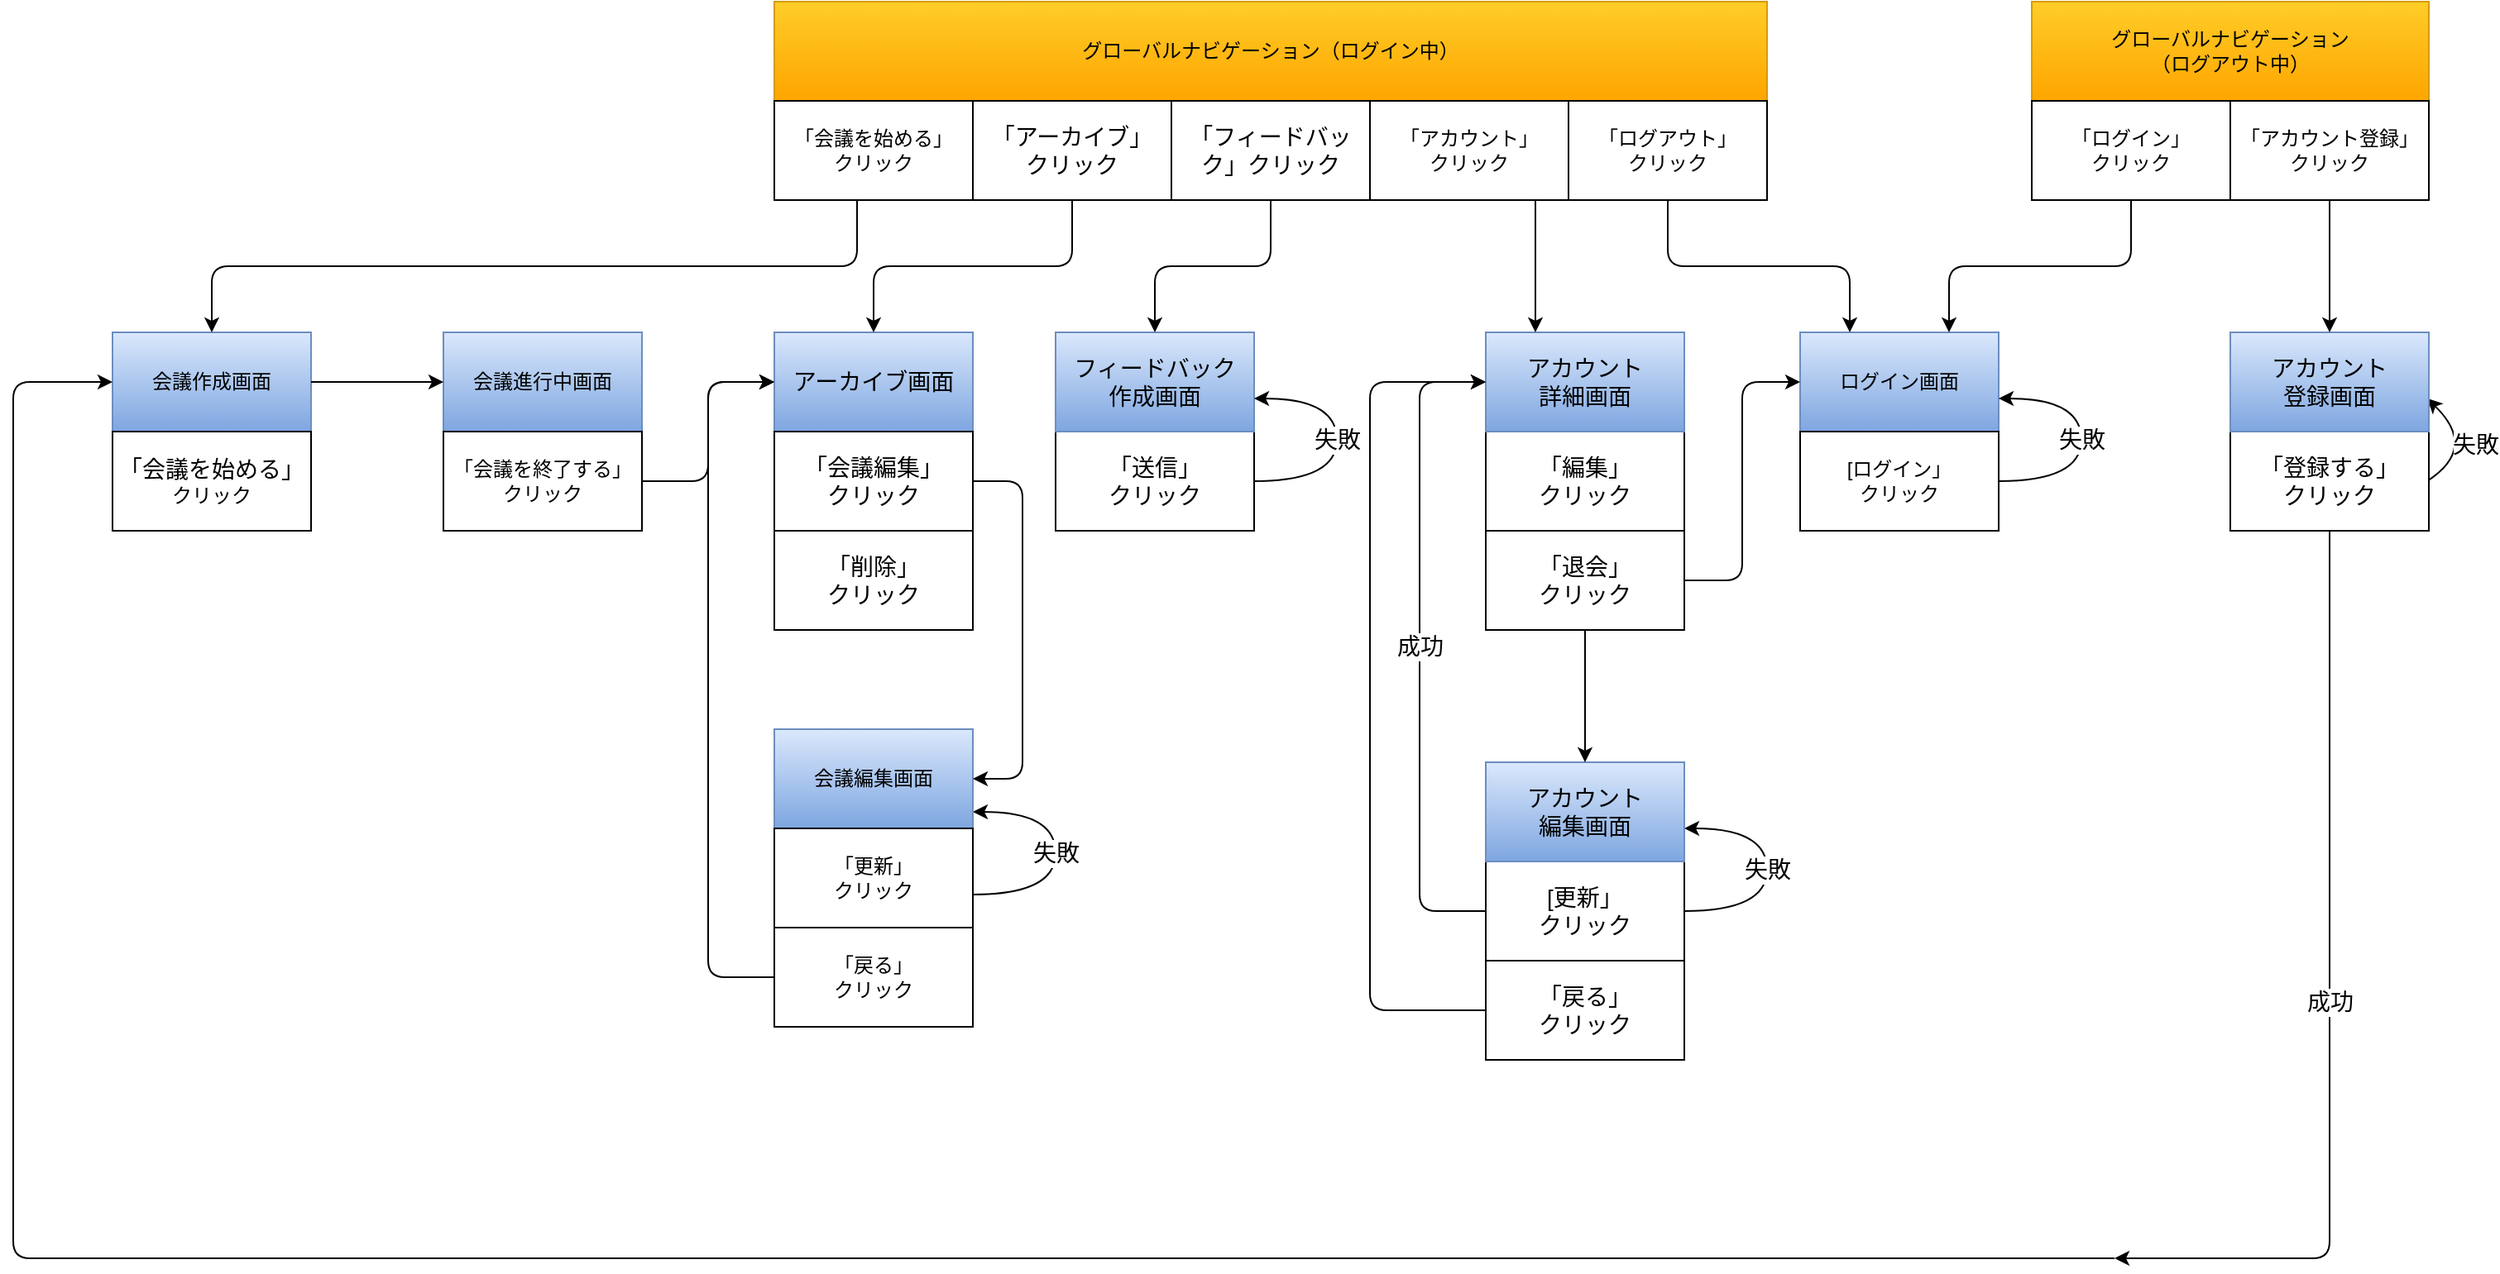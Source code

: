 <mxfile>
    <diagram id="MjmMw98HuR0RER6gY7It" name="ページ1">
        <mxGraphModel dx="2115" dy="860" grid="1" gridSize="10" guides="1" tooltips="1" connect="1" arrows="1" fold="1" page="1" pageScale="1" pageWidth="1169" pageHeight="827" background="none" math="0" shadow="0">
            <root>
                <mxCell id="0"/>
                <mxCell id="1" parent="0"/>
                <mxCell id="2" value="グローバルナビゲーション（ログイン中）" style="rounded=0;whiteSpace=wrap;html=1;fillColor=#ffcd28;strokeColor=#d79b00;gradientColor=#ffa500;" parent="1" vertex="1">
                    <mxGeometry x="120" y="40" width="600" height="60" as="geometry"/>
                </mxCell>
                <mxCell id="3" value="「会議を始める」&lt;br&gt;クリック" style="rounded=0;whiteSpace=wrap;html=1;" parent="1" vertex="1">
                    <mxGeometry x="120" y="100" width="120" height="60" as="geometry"/>
                </mxCell>
                <mxCell id="5" value="「アカウント」&lt;br&gt;クリック" style="rounded=0;whiteSpace=wrap;html=1;" parent="1" vertex="1">
                    <mxGeometry x="480" y="100" width="120" height="60" as="geometry"/>
                </mxCell>
                <mxCell id="6" value="「ログアウト」&lt;br&gt;クリック" style="rounded=0;whiteSpace=wrap;html=1;" parent="1" vertex="1">
                    <mxGeometry x="600" y="100" width="120" height="60" as="geometry"/>
                </mxCell>
                <mxCell id="7" value="グローバルナビゲーション&lt;br&gt;（ログアウト中）" style="rounded=0;whiteSpace=wrap;html=1;fillColor=#ffcd28;gradientColor=#ffa500;strokeColor=#d79b00;" parent="1" vertex="1">
                    <mxGeometry x="880" y="40" width="240" height="60" as="geometry"/>
                </mxCell>
                <mxCell id="8" value="「アカウント登録」&lt;br&gt;クリック" style="rounded=0;whiteSpace=wrap;html=1;" parent="1" vertex="1">
                    <mxGeometry x="1000" y="100" width="120" height="60" as="geometry"/>
                </mxCell>
                <mxCell id="9" value="「ログイン」&lt;br&gt;クリック" style="rounded=0;whiteSpace=wrap;html=1;" parent="1" vertex="1">
                    <mxGeometry x="880" y="100" width="120" height="60" as="geometry"/>
                </mxCell>
                <mxCell id="11" value="会議作成画面" style="rounded=0;whiteSpace=wrap;html=1;fillColor=#dae8fc;gradientColor=#7ea6e0;strokeColor=#6c8ebf;" parent="1" vertex="1">
                    <mxGeometry x="-280" y="240" width="120" height="60" as="geometry"/>
                </mxCell>
                <mxCell id="12" value="&lt;span style=&quot;font-size: 14px&quot;&gt;「会議を始める」&lt;br&gt;&lt;/span&gt;クリック" style="rounded=0;whiteSpace=wrap;html=1;" parent="1" vertex="1">
                    <mxGeometry x="-280" y="300" width="120" height="60" as="geometry"/>
                </mxCell>
                <mxCell id="15" value="ログイン画面" style="rounded=0;whiteSpace=wrap;html=1;fillColor=#dae8fc;gradientColor=#7ea6e0;strokeColor=#6c8ebf;" parent="1" vertex="1">
                    <mxGeometry x="740" y="240" width="120" height="60" as="geometry"/>
                </mxCell>
                <mxCell id="16" value="[ログイン」&lt;br&gt;クリック" style="rounded=0;whiteSpace=wrap;html=1;" parent="1" vertex="1">
                    <mxGeometry x="740" y="300" width="120" height="60" as="geometry"/>
                </mxCell>
                <mxCell id="18" value="" style="edgeStyle=elbowEdgeStyle;elbow=vertical;endArrow=classic;html=1;entryX=0.75;entryY=0;entryDx=0;entryDy=0;exitX=0.5;exitY=1;exitDx=0;exitDy=0;" parent="1" source="9" target="15" edge="1">
                    <mxGeometry width="50" height="50" relative="1" as="geometry">
                        <mxPoint x="780" y="390" as="sourcePoint"/>
                        <mxPoint x="830" y="340" as="targetPoint"/>
                    </mxGeometry>
                </mxCell>
                <mxCell id="21" value="" style="edgeStyle=elbowEdgeStyle;elbow=vertical;endArrow=classic;html=1;entryX=0.25;entryY=0;entryDx=0;entryDy=0;exitX=0.5;exitY=1;exitDx=0;exitDy=0;" parent="1" source="6" target="15" edge="1">
                    <mxGeometry width="50" height="50" relative="1" as="geometry">
                        <mxPoint x="780" y="390" as="sourcePoint"/>
                        <mxPoint x="830" y="340" as="targetPoint"/>
                    </mxGeometry>
                </mxCell>
                <mxCell id="22" value="&lt;font style=&quot;font-size: 14px&quot;&gt;失敗&lt;/font&gt;" style="curved=1;endArrow=classic;html=1;" parent="1" edge="1">
                    <mxGeometry width="50" height="50" relative="1" as="geometry">
                        <mxPoint x="670" y="590" as="sourcePoint"/>
                        <mxPoint x="670" y="540" as="targetPoint"/>
                        <Array as="points">
                            <mxPoint x="720" y="590"/>
                            <mxPoint x="720" y="540"/>
                            <mxPoint x="670" y="540"/>
                        </Array>
                    </mxGeometry>
                </mxCell>
                <mxCell id="23" value="&lt;font style=&quot;font-size: 14px&quot;&gt;失敗&lt;/font&gt;" style="curved=1;endArrow=classic;html=1;" parent="1" edge="1">
                    <mxGeometry width="50" height="50" relative="1" as="geometry">
                        <mxPoint x="240" y="580" as="sourcePoint"/>
                        <mxPoint x="240" y="530" as="targetPoint"/>
                        <Array as="points">
                            <mxPoint x="290" y="580"/>
                            <mxPoint x="290" y="530"/>
                            <mxPoint x="240" y="530"/>
                        </Array>
                    </mxGeometry>
                </mxCell>
                <mxCell id="24" value="&lt;font style=&quot;font-size: 14px&quot;&gt;失敗&lt;/font&gt;" style="curved=1;endArrow=classic;html=1;" parent="1" edge="1">
                    <mxGeometry width="50" height="50" relative="1" as="geometry">
                        <mxPoint x="860" y="330" as="sourcePoint"/>
                        <mxPoint x="860" y="280" as="targetPoint"/>
                        <Array as="points">
                            <mxPoint x="910" y="330"/>
                            <mxPoint x="910" y="280"/>
                            <mxPoint x="860" y="280"/>
                        </Array>
                    </mxGeometry>
                </mxCell>
                <mxCell id="25" value="&lt;font style=&quot;font-size: 14px&quot;&gt;失敗&lt;/font&gt;" style="curved=1;endArrow=classic;html=1;" parent="1" edge="1">
                    <mxGeometry width="50" height="50" relative="1" as="geometry">
                        <mxPoint x="1119" y="330" as="sourcePoint"/>
                        <mxPoint x="1119" y="280" as="targetPoint"/>
                        <Array as="points">
                            <mxPoint x="1150" y="310"/>
                            <mxPoint x="1119" y="280"/>
                        </Array>
                    </mxGeometry>
                </mxCell>
                <mxCell id="26" value="「登録する」&lt;br&gt;クリック" style="rounded=0;whiteSpace=wrap;html=1;fontSize=14;" parent="1" vertex="1">
                    <mxGeometry x="1000" y="300" width="120" height="60" as="geometry"/>
                </mxCell>
                <mxCell id="27" value="アカウント&lt;br&gt;登録画面" style="rounded=0;whiteSpace=wrap;html=1;fontSize=14;fillColor=#dae8fc;gradientColor=#7ea6e0;strokeColor=#6c8ebf;" parent="1" vertex="1">
                    <mxGeometry x="1000" y="240" width="120" height="60" as="geometry"/>
                </mxCell>
                <mxCell id="28" value="「送信」&lt;br&gt;クリック" style="rounded=0;whiteSpace=wrap;html=1;fontSize=14;" parent="1" vertex="1">
                    <mxGeometry x="290" y="300" width="120" height="60" as="geometry"/>
                </mxCell>
                <mxCell id="29" value="" style="endArrow=classic;html=1;fontSize=14;exitX=0.5;exitY=1;exitDx=0;exitDy=0;entryX=0.5;entryY=0;entryDx=0;entryDy=0;" parent="1" source="8" target="27" edge="1">
                    <mxGeometry width="50" height="50" relative="1" as="geometry">
                        <mxPoint x="990" y="380" as="sourcePoint"/>
                        <mxPoint x="1040" y="330" as="targetPoint"/>
                    </mxGeometry>
                </mxCell>
                <mxCell id="34" value="成功" style="edgeStyle=elbowEdgeStyle;elbow=horizontal;endArrow=classic;html=1;fontSize=14;exitX=0.5;exitY=1;exitDx=0;exitDy=0;" parent="1" source="26" edge="1">
                    <mxGeometry width="50" height="50" relative="1" as="geometry">
                        <mxPoint x="850" y="580" as="sourcePoint"/>
                        <mxPoint x="930" y="800" as="targetPoint"/>
                        <Array as="points">
                            <mxPoint x="1060" y="720"/>
                        </Array>
                    </mxGeometry>
                </mxCell>
                <mxCell id="35" value="" style="edgeStyle=elbowEdgeStyle;elbow=horizontal;endArrow=classic;html=1;fontSize=14;entryX=0;entryY=0.5;entryDx=0;entryDy=0;" parent="1" target="11" edge="1">
                    <mxGeometry width="50" height="50" relative="1" as="geometry">
                        <mxPoint x="930" y="800" as="sourcePoint"/>
                        <mxPoint x="40" y="260" as="targetPoint"/>
                        <Array as="points">
                            <mxPoint x="-340" y="530"/>
                        </Array>
                    </mxGeometry>
                </mxCell>
                <mxCell id="36" value="「編集」&lt;br&gt;クリック" style="rounded=0;whiteSpace=wrap;html=1;fontSize=14;" parent="1" vertex="1">
                    <mxGeometry x="550" y="300" width="120" height="60" as="geometry"/>
                </mxCell>
                <mxCell id="37" value="アカウント&lt;br&gt;詳細画面" style="rounded=0;whiteSpace=wrap;html=1;fontSize=14;fillColor=#dae8fc;strokeColor=#6c8ebf;gradientColor=#7ea6e0;" parent="1" vertex="1">
                    <mxGeometry x="550" y="240" width="120" height="60" as="geometry"/>
                </mxCell>
                <mxCell id="38" value="[更新」&lt;br&gt;クリック" style="rounded=0;whiteSpace=wrap;html=1;fontSize=14;" parent="1" vertex="1">
                    <mxGeometry x="550" y="560" width="120" height="60" as="geometry"/>
                </mxCell>
                <mxCell id="39" value="アカウント&lt;br&gt;編集画面" style="rounded=0;whiteSpace=wrap;html=1;fontSize=14;fillColor=#dae8fc;gradientColor=#7ea6e0;strokeColor=#6c8ebf;" parent="1" vertex="1">
                    <mxGeometry x="550" y="500" width="120" height="60" as="geometry"/>
                </mxCell>
                <mxCell id="40" value="「戻る」&lt;br&gt;クリック" style="rounded=0;whiteSpace=wrap;html=1;fontSize=14;" parent="1" vertex="1">
                    <mxGeometry x="550" y="620" width="120" height="60" as="geometry"/>
                </mxCell>
                <mxCell id="41" value="" style="endArrow=classic;html=1;fontSize=14;exitX=0.5;exitY=1;exitDx=0;exitDy=0;entryX=0.5;entryY=0;entryDx=0;entryDy=0;" parent="1" source="mN-mmOCK-x9OEGZpuf1X-58" target="39" edge="1">
                    <mxGeometry width="50" height="50" relative="1" as="geometry">
                        <mxPoint x="610" y="440" as="sourcePoint"/>
                        <mxPoint x="660" y="370" as="targetPoint"/>
                    </mxGeometry>
                </mxCell>
                <mxCell id="42" value="" style="endArrow=classic;html=1;fontSize=14;entryX=0.25;entryY=0;entryDx=0;entryDy=0;" parent="1" target="37" edge="1">
                    <mxGeometry width="50" height="50" relative="1" as="geometry">
                        <mxPoint x="580" y="160" as="sourcePoint"/>
                        <mxPoint x="610" y="240" as="targetPoint"/>
                    </mxGeometry>
                </mxCell>
                <mxCell id="43" value="" style="edgeStyle=elbowEdgeStyle;elbow=horizontal;endArrow=classic;html=1;fontSize=14;exitX=0;exitY=0.5;exitDx=0;exitDy=0;entryX=0;entryY=0.5;entryDx=0;entryDy=0;" parent="1" source="40" target="37" edge="1">
                    <mxGeometry width="50" height="50" relative="1" as="geometry">
                        <mxPoint x="610" y="340" as="sourcePoint"/>
                        <mxPoint x="660" y="290" as="targetPoint"/>
                        <Array as="points">
                            <mxPoint x="480" y="420"/>
                        </Array>
                    </mxGeometry>
                </mxCell>
                <mxCell id="44" value="成功" style="edgeStyle=elbowEdgeStyle;elbow=horizontal;endArrow=classic;html=1;fontSize=14;entryX=0;entryY=0.5;entryDx=0;entryDy=0;exitX=0;exitY=0.5;exitDx=0;exitDy=0;" parent="1" source="38" target="37" edge="1">
                    <mxGeometry width="50" height="50" relative="1" as="geometry">
                        <mxPoint x="610" y="340" as="sourcePoint"/>
                        <mxPoint x="660" y="290" as="targetPoint"/>
                        <Array as="points">
                            <mxPoint x="510" y="390"/>
                        </Array>
                    </mxGeometry>
                </mxCell>
                <mxCell id="mN-mmOCK-x9OEGZpuf1X-46" value="アーカイブ画面" style="rounded=0;whiteSpace=wrap;html=1;fontSize=14;fillColor=#dae8fc;gradientColor=#7ea6e0;strokeColor=#6c8ebf;" parent="1" vertex="1">
                    <mxGeometry x="120" y="240" width="120" height="60" as="geometry"/>
                </mxCell>
                <mxCell id="mN-mmOCK-x9OEGZpuf1X-47" value="「会議編集」&lt;br&gt;クリック" style="rounded=0;whiteSpace=wrap;html=1;fontSize=14;" parent="1" vertex="1">
                    <mxGeometry x="120" y="300" width="120" height="60" as="geometry"/>
                </mxCell>
                <mxCell id="mN-mmOCK-x9OEGZpuf1X-48" value="「削除」&lt;br&gt;クリック" style="rounded=0;whiteSpace=wrap;html=1;fontSize=14;" parent="1" vertex="1">
                    <mxGeometry x="120" y="360" width="120" height="60" as="geometry"/>
                </mxCell>
                <mxCell id="mN-mmOCK-x9OEGZpuf1X-53" value="フィードバック&lt;br&gt;作成画面" style="rounded=0;whiteSpace=wrap;html=1;fontSize=14;fillColor=#dae8fc;gradientColor=#7ea6e0;strokeColor=#6c8ebf;" parent="1" vertex="1">
                    <mxGeometry x="290" y="240" width="120" height="60" as="geometry"/>
                </mxCell>
                <mxCell id="mN-mmOCK-x9OEGZpuf1X-55" value="&lt;font style=&quot;font-size: 14px&quot;&gt;失敗&lt;/font&gt;" style="curved=1;endArrow=classic;html=1;" parent="1" edge="1">
                    <mxGeometry width="50" height="50" relative="1" as="geometry">
                        <mxPoint x="410" y="330" as="sourcePoint"/>
                        <mxPoint x="410" y="280" as="targetPoint"/>
                        <Array as="points">
                            <mxPoint x="460" y="330"/>
                            <mxPoint x="460" y="280"/>
                            <mxPoint x="410" y="280"/>
                        </Array>
                    </mxGeometry>
                </mxCell>
                <mxCell id="mN-mmOCK-x9OEGZpuf1X-58" value="「退会」&lt;br&gt;クリック" style="rounded=0;whiteSpace=wrap;html=1;fontSize=14;" parent="1" vertex="1">
                    <mxGeometry x="550" y="360" width="120" height="60" as="geometry"/>
                </mxCell>
                <mxCell id="mN-mmOCK-x9OEGZpuf1X-59" value="" style="edgeStyle=elbowEdgeStyle;elbow=horizontal;endArrow=classic;html=1;fontSize=14;entryX=0;entryY=0.5;entryDx=0;entryDy=0;exitX=1;exitY=0.5;exitDx=0;exitDy=0;" parent="1" source="mN-mmOCK-x9OEGZpuf1X-58" target="15" edge="1">
                    <mxGeometry width="50" height="50" relative="1" as="geometry">
                        <mxPoint x="710" y="460" as="sourcePoint"/>
                        <mxPoint x="760" y="410" as="targetPoint"/>
                    </mxGeometry>
                </mxCell>
                <mxCell id="mN-mmOCK-x9OEGZpuf1X-60" value="「アーカイブ」&lt;br&gt;クリック" style="rounded=0;whiteSpace=wrap;html=1;fontSize=14;" parent="1" vertex="1">
                    <mxGeometry x="240" y="100" width="120" height="60" as="geometry"/>
                </mxCell>
                <mxCell id="mN-mmOCK-x9OEGZpuf1X-61" value="「フィードバック」クリック" style="rounded=0;whiteSpace=wrap;html=1;fontSize=14;" parent="1" vertex="1">
                    <mxGeometry x="360" y="100" width="120" height="60" as="geometry"/>
                </mxCell>
                <mxCell id="mN-mmOCK-x9OEGZpuf1X-68" value="" style="edgeStyle=elbowEdgeStyle;elbow=vertical;endArrow=classic;html=1;fontSize=14;entryX=0.5;entryY=0;entryDx=0;entryDy=0;exitX=0.5;exitY=1;exitDx=0;exitDy=0;" parent="1" source="mN-mmOCK-x9OEGZpuf1X-61" target="mN-mmOCK-x9OEGZpuf1X-53" edge="1">
                    <mxGeometry width="50" height="50" relative="1" as="geometry">
                        <mxPoint x="90" y="450" as="sourcePoint"/>
                        <mxPoint x="140" y="400" as="targetPoint"/>
                    </mxGeometry>
                </mxCell>
                <mxCell id="mN-mmOCK-x9OEGZpuf1X-69" value="" style="edgeStyle=elbowEdgeStyle;elbow=vertical;endArrow=classic;html=1;fontSize=14;entryX=0.5;entryY=0;entryDx=0;entryDy=0;exitX=0.5;exitY=1;exitDx=0;exitDy=0;" parent="1" target="mN-mmOCK-x9OEGZpuf1X-46" edge="1">
                    <mxGeometry width="50" height="50" relative="1" as="geometry">
                        <mxPoint x="300" y="160" as="sourcePoint"/>
                        <mxPoint x="230" y="240" as="targetPoint"/>
                    </mxGeometry>
                </mxCell>
                <mxCell id="mN-mmOCK-x9OEGZpuf1X-70" value="" style="edgeStyle=elbowEdgeStyle;elbow=vertical;endArrow=classic;html=1;fontSize=14;entryX=0.5;entryY=0;entryDx=0;entryDy=0;exitX=0.5;exitY=1;exitDx=0;exitDy=0;" parent="1" target="11" edge="1">
                    <mxGeometry width="50" height="50" relative="1" as="geometry">
                        <mxPoint x="170" y="160" as="sourcePoint"/>
                        <mxPoint x="50" y="240" as="targetPoint"/>
                    </mxGeometry>
                </mxCell>
                <mxCell id="47" value="「戻る」&lt;br&gt;クリック" style="rounded=0;whiteSpace=wrap;html=1;" vertex="1" parent="1">
                    <mxGeometry x="120" y="600" width="120" height="60" as="geometry"/>
                </mxCell>
                <mxCell id="48" value="会議編集画面" style="rounded=0;whiteSpace=wrap;html=1;fillColor=#dae8fc;gradientColor=#7ea6e0;strokeColor=#6c8ebf;" vertex="1" parent="1">
                    <mxGeometry x="120" y="480" width="120" height="60" as="geometry"/>
                </mxCell>
                <mxCell id="49" value="" style="edgeStyle=elbowEdgeStyle;elbow=horizontal;endArrow=classic;html=1;entryX=1;entryY=0.5;entryDx=0;entryDy=0;exitX=1;exitY=0.5;exitDx=0;exitDy=0;" edge="1" parent="1" source="mN-mmOCK-x9OEGZpuf1X-47" target="48">
                    <mxGeometry width="50" height="50" relative="1" as="geometry">
                        <mxPoint x="40" y="440" as="sourcePoint"/>
                        <mxPoint x="90" y="390" as="targetPoint"/>
                        <Array as="points">
                            <mxPoint x="270" y="430"/>
                        </Array>
                    </mxGeometry>
                </mxCell>
                <mxCell id="50" value="会議進行中画面" style="rounded=0;whiteSpace=wrap;html=1;fillColor=#dae8fc;gradientColor=#7ea6e0;strokeColor=#6c8ebf;" vertex="1" parent="1">
                    <mxGeometry x="-80" y="240" width="120" height="60" as="geometry"/>
                </mxCell>
                <mxCell id="51" value="「更新」&lt;br&gt;クリック" style="rounded=0;whiteSpace=wrap;html=1;" vertex="1" parent="1">
                    <mxGeometry x="120" y="540" width="120" height="60" as="geometry"/>
                </mxCell>
                <mxCell id="52" value="" style="edgeStyle=elbowEdgeStyle;elbow=horizontal;endArrow=classic;html=1;entryX=0;entryY=0.5;entryDx=0;entryDy=0;exitX=0;exitY=0.5;exitDx=0;exitDy=0;" edge="1" parent="1" source="47" target="mN-mmOCK-x9OEGZpuf1X-46">
                    <mxGeometry width="50" height="50" relative="1" as="geometry">
                        <mxPoint x="390" y="630" as="sourcePoint"/>
                        <mxPoint x="250" y="520" as="targetPoint"/>
                        <Array as="points">
                            <mxPoint x="80" y="460"/>
                        </Array>
                    </mxGeometry>
                </mxCell>
                <mxCell id="53" value="「会議を終了する」&lt;br&gt;クリック" style="rounded=0;whiteSpace=wrap;html=1;" vertex="1" parent="1">
                    <mxGeometry x="-80" y="300" width="120" height="60" as="geometry"/>
                </mxCell>
                <mxCell id="54" value="" style="endArrow=classic;html=1;exitX=1;exitY=0.5;exitDx=0;exitDy=0;entryX=0;entryY=0.5;entryDx=0;entryDy=0;" edge="1" parent="1" source="11" target="50">
                    <mxGeometry width="50" height="50" relative="1" as="geometry">
                        <mxPoint x="80" y="430" as="sourcePoint"/>
                        <mxPoint x="130" y="380" as="targetPoint"/>
                    </mxGeometry>
                </mxCell>
                <mxCell id="55" value="" style="edgeStyle=elbowEdgeStyle;elbow=horizontal;endArrow=classic;html=1;exitX=1;exitY=0.5;exitDx=0;exitDy=0;" edge="1" parent="1" source="53">
                    <mxGeometry width="50" height="50" relative="1" as="geometry">
                        <mxPoint x="80" y="430" as="sourcePoint"/>
                        <mxPoint x="120" y="270" as="targetPoint"/>
                    </mxGeometry>
                </mxCell>
            </root>
        </mxGraphModel>
    </diagram>
</mxfile>